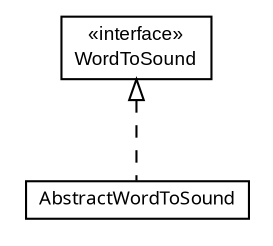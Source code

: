 #!/usr/local/bin/dot
#
# Class diagram 
# Generated by UmlGraph version 4.6 (http://www.spinellis.gr/sw/umlgraph)
#

digraph G {
	edge [fontname="arial",fontsize=10,labelfontname="arial",labelfontsize=10];
	node [fontname="arial",fontsize=10,shape=plaintext];
	// com.octo.captcha.component.sound.wordtosound.WordToSound
	c1315 [label=<<table border="0" cellborder="1" cellspacing="0" cellpadding="2" port="p" href="./WordToSound.html">
		<tr><td><table border="0" cellspacing="0" cellpadding="1">
			<tr><td> &laquo;interface&raquo; </td></tr>
			<tr><td> WordToSound </td></tr>
		</table></td></tr>
		</table>>, fontname="arial", fontcolor="black", fontsize=9.0];
	// com.octo.captcha.component.sound.wordtosound.AbstractWordToSound
	c1316 [label=<<table border="0" cellborder="1" cellspacing="0" cellpadding="2" port="p" href="./AbstractWordToSound.html">
		<tr><td><table border="0" cellspacing="0" cellpadding="1">
			<tr><td><font face="ariali"> AbstractWordToSound </font></td></tr>
		</table></td></tr>
		</table>>, fontname="arial", fontcolor="black", fontsize=9.0];
	//com.octo.captcha.component.sound.wordtosound.AbstractWordToSound implements com.octo.captcha.component.sound.wordtosound.WordToSound
	c1315:p -> c1316:p [dir=back,arrowtail=empty,style=dashed];
}

